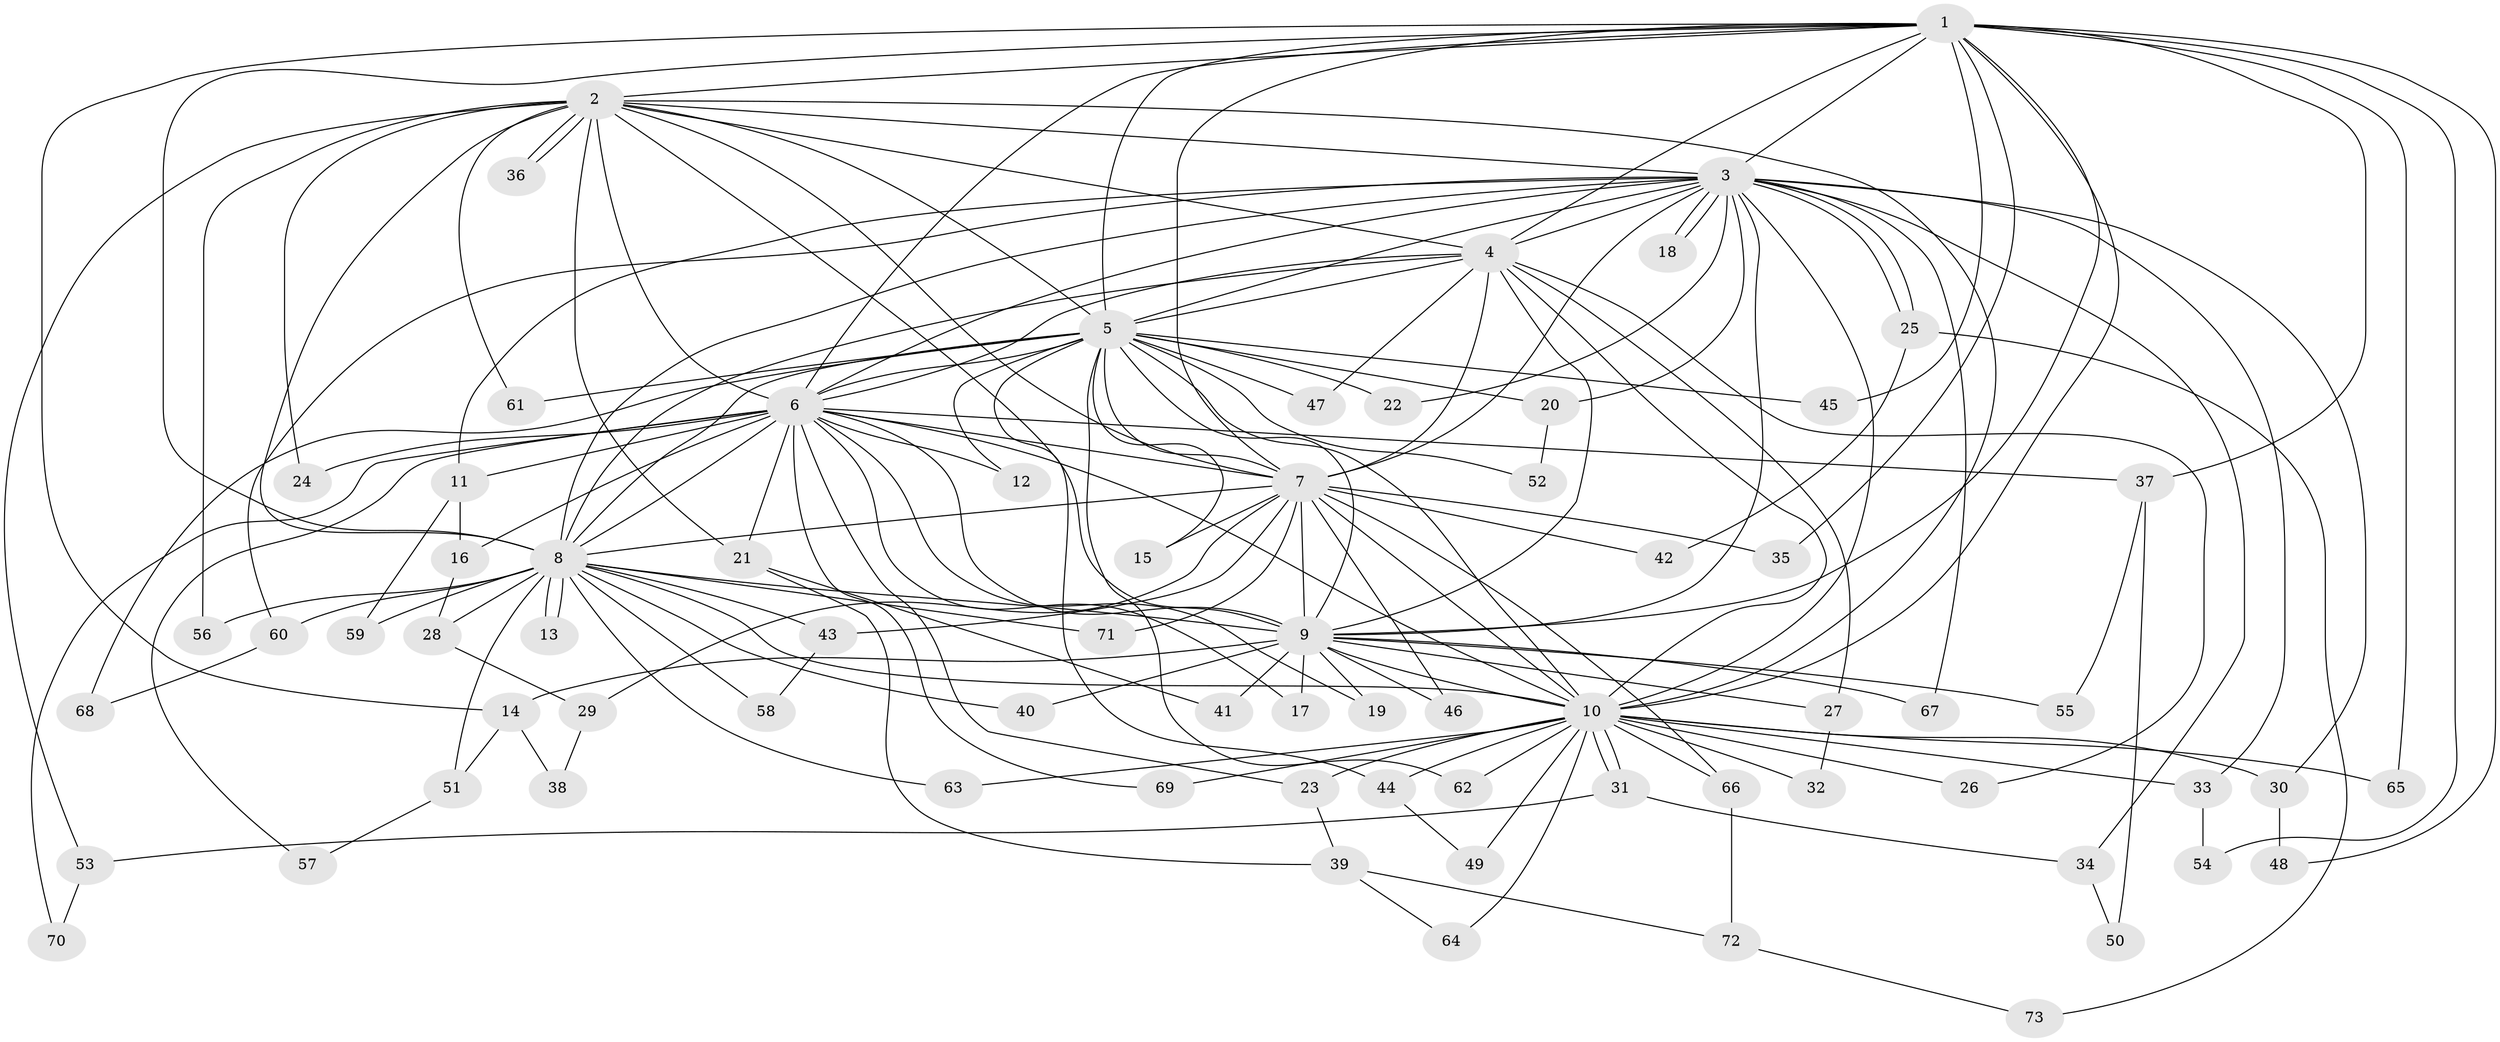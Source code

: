 // coarse degree distribution, {7: 0.034482758620689655, 17: 0.034482758620689655, 18: 0.034482758620689655, 10: 0.06896551724137931, 3: 0.1724137931034483, 2: 0.4827586206896552, 1: 0.06896551724137931, 5: 0.034482758620689655, 4: 0.06896551724137931}
// Generated by graph-tools (version 1.1) at 2025/17/03/04/25 18:17:49]
// undirected, 73 vertices, 171 edges
graph export_dot {
graph [start="1"]
  node [color=gray90,style=filled];
  1;
  2;
  3;
  4;
  5;
  6;
  7;
  8;
  9;
  10;
  11;
  12;
  13;
  14;
  15;
  16;
  17;
  18;
  19;
  20;
  21;
  22;
  23;
  24;
  25;
  26;
  27;
  28;
  29;
  30;
  31;
  32;
  33;
  34;
  35;
  36;
  37;
  38;
  39;
  40;
  41;
  42;
  43;
  44;
  45;
  46;
  47;
  48;
  49;
  50;
  51;
  52;
  53;
  54;
  55;
  56;
  57;
  58;
  59;
  60;
  61;
  62;
  63;
  64;
  65;
  66;
  67;
  68;
  69;
  70;
  71;
  72;
  73;
  1 -- 2;
  1 -- 3;
  1 -- 4;
  1 -- 5;
  1 -- 6;
  1 -- 7;
  1 -- 8;
  1 -- 9;
  1 -- 10;
  1 -- 14;
  1 -- 35;
  1 -- 37;
  1 -- 45;
  1 -- 48;
  1 -- 54;
  1 -- 65;
  2 -- 3;
  2 -- 4;
  2 -- 5;
  2 -- 6;
  2 -- 7;
  2 -- 8;
  2 -- 9;
  2 -- 10;
  2 -- 21;
  2 -- 24;
  2 -- 36;
  2 -- 36;
  2 -- 53;
  2 -- 56;
  2 -- 61;
  3 -- 4;
  3 -- 5;
  3 -- 6;
  3 -- 7;
  3 -- 8;
  3 -- 9;
  3 -- 10;
  3 -- 11;
  3 -- 18;
  3 -- 18;
  3 -- 20;
  3 -- 22;
  3 -- 25;
  3 -- 25;
  3 -- 30;
  3 -- 33;
  3 -- 34;
  3 -- 60;
  3 -- 67;
  4 -- 5;
  4 -- 6;
  4 -- 7;
  4 -- 8;
  4 -- 9;
  4 -- 10;
  4 -- 26;
  4 -- 27;
  4 -- 47;
  5 -- 6;
  5 -- 7;
  5 -- 8;
  5 -- 9;
  5 -- 10;
  5 -- 12;
  5 -- 15;
  5 -- 20;
  5 -- 22;
  5 -- 44;
  5 -- 45;
  5 -- 47;
  5 -- 52;
  5 -- 61;
  5 -- 62;
  5 -- 68;
  6 -- 7;
  6 -- 8;
  6 -- 9;
  6 -- 10;
  6 -- 11;
  6 -- 12;
  6 -- 16;
  6 -- 17;
  6 -- 19;
  6 -- 21;
  6 -- 23;
  6 -- 24;
  6 -- 37;
  6 -- 57;
  6 -- 69;
  6 -- 70;
  7 -- 8;
  7 -- 9;
  7 -- 10;
  7 -- 15;
  7 -- 29;
  7 -- 35;
  7 -- 42;
  7 -- 43;
  7 -- 46;
  7 -- 66;
  7 -- 71;
  8 -- 9;
  8 -- 10;
  8 -- 13;
  8 -- 13;
  8 -- 28;
  8 -- 40;
  8 -- 43;
  8 -- 51;
  8 -- 56;
  8 -- 58;
  8 -- 59;
  8 -- 60;
  8 -- 63;
  8 -- 71;
  9 -- 10;
  9 -- 14;
  9 -- 17;
  9 -- 19;
  9 -- 27;
  9 -- 40;
  9 -- 41;
  9 -- 46;
  9 -- 55;
  9 -- 67;
  10 -- 23;
  10 -- 26;
  10 -- 30;
  10 -- 31;
  10 -- 31;
  10 -- 32;
  10 -- 33;
  10 -- 44;
  10 -- 49;
  10 -- 62;
  10 -- 63;
  10 -- 64;
  10 -- 65;
  10 -- 66;
  10 -- 69;
  11 -- 16;
  11 -- 59;
  14 -- 38;
  14 -- 51;
  16 -- 28;
  20 -- 52;
  21 -- 39;
  21 -- 41;
  23 -- 39;
  25 -- 42;
  25 -- 73;
  27 -- 32;
  28 -- 29;
  29 -- 38;
  30 -- 48;
  31 -- 34;
  31 -- 53;
  33 -- 54;
  34 -- 50;
  37 -- 50;
  37 -- 55;
  39 -- 64;
  39 -- 72;
  43 -- 58;
  44 -- 49;
  51 -- 57;
  53 -- 70;
  60 -- 68;
  66 -- 72;
  72 -- 73;
}
